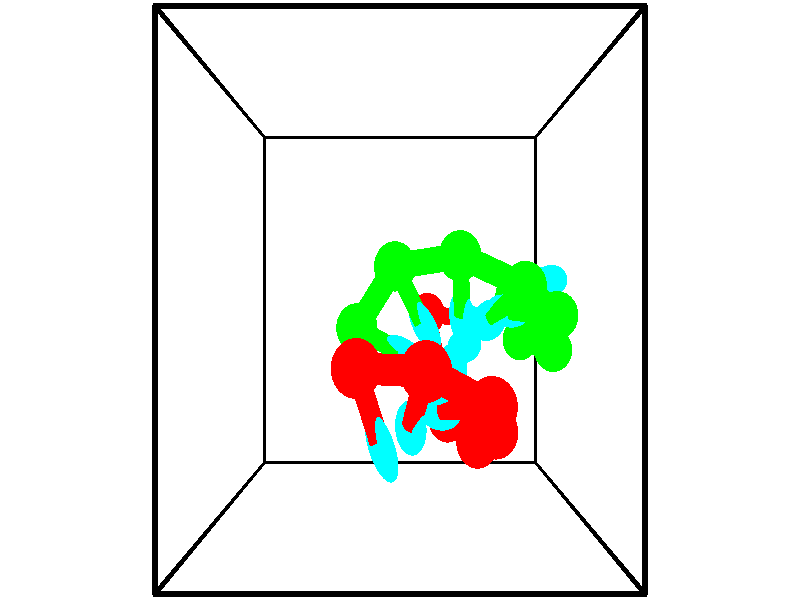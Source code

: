 // switches for output
#declare DRAW_BASES = 1; // possible values are 0, 1; only relevant for DNA ribbons
#declare DRAW_BASES_TYPE = 3; // possible values are 1, 2, 3; only relevant for DNA ribbons
#declare DRAW_FOG = 0; // set to 1 to enable fog

#include "colors.inc"

#include "transforms.inc"
background { rgb <1, 1, 1>}

#default {
   normal{
       ripples 0.25
       frequency 0.20
       turbulence 0.2
       lambda 5
   }
	finish {
		phong 0.1
		phong_size 40.
	}
}

// original window dimensions: 1024x640


// camera settings

camera {
	sky <-0, 1, 0>
	up <-0, 1, 0>
	right 1.6 * <1, 0, 0>
	location <2.5, 2.5, 11.1562>
	look_at <2.5, 2.5, 2.5>
	direction <0, 0, -8.6562>
	angle 67.0682
}


# declare cpy_camera_pos = <2.5, 2.5, 11.1562>;
# if (DRAW_FOG = 1)
fog {
	fog_type 2
	up vnormalize(cpy_camera_pos)
	color rgbt<1,1,1,0.3>
	distance 1e-5
	fog_alt 3e-3
	fog_offset 4
}
# end


// LIGHTS

# declare lum = 6;
global_settings {
	ambient_light rgb lum * <0.05, 0.05, 0.05>
	max_trace_level 15
}# declare cpy_direct_light_amount = 0.25;
light_source
{	1000 * <-1, -1, 1>,
	rgb lum * cpy_direct_light_amount
	parallel
}

light_source
{	1000 * <1, 1, -1>,
	rgb lum * cpy_direct_light_amount
	parallel
}

// strand 0

// nucleotide -1

// particle -1
sphere {
	<2.064762, 1.935185, 5.171135> 0.250000
	pigment { color rgbt <1,0,0,0> }
	no_shadow
}
cylinder {
	<2.208847, 1.562393, 5.187445>,  <2.295298, 1.338718, 5.197231>, 0.100000
	pigment { color rgbt <1,0,0,0> }
	no_shadow
}
cylinder {
	<2.208847, 1.562393, 5.187445>,  <2.064762, 1.935185, 5.171135>, 0.100000
	pigment { color rgbt <1,0,0,0> }
	no_shadow
}

// particle -1
sphere {
	<2.208847, 1.562393, 5.187445> 0.100000
	pigment { color rgbt <1,0,0,0> }
	no_shadow
}
sphere {
	0, 1
	scale<0.080000,0.200000,0.300000>
	matrix <0.741112, 0.259349, -0.619266,
		0.566568, 0.253286, 0.784122,
		0.360213, -0.931979, 0.040775,
		2.316911, 1.282799, 5.199677>
	pigment { color rgbt <0,1,1,0> }
	no_shadow
}
cylinder {
	<2.750185, 1.928716, 5.362806>,  <2.064762, 1.935185, 5.171135>, 0.130000
	pigment { color rgbt <1,0,0,0> }
	no_shadow
}

// nucleotide -1

// particle -1
sphere {
	<2.750185, 1.928716, 5.362806> 0.250000
	pigment { color rgbt <1,0,0,0> }
	no_shadow
}
cylinder {
	<2.668982, 1.624119, 5.116581>,  <2.620260, 1.441361, 4.968846>, 0.100000
	pigment { color rgbt <1,0,0,0> }
	no_shadow
}
cylinder {
	<2.668982, 1.624119, 5.116581>,  <2.750185, 1.928716, 5.362806>, 0.100000
	pigment { color rgbt <1,0,0,0> }
	no_shadow
}

// particle -1
sphere {
	<2.668982, 1.624119, 5.116581> 0.100000
	pigment { color rgbt <1,0,0,0> }
	no_shadow
}
sphere {
	0, 1
	scale<0.080000,0.200000,0.300000>
	matrix <0.700612, 0.326215, -0.634607,
		0.684054, -0.560100, 0.467287,
		-0.203007, -0.761492, -0.615562,
		2.608079, 1.395671, 4.931912>
	pigment { color rgbt <0,1,1,0> }
	no_shadow
}
cylinder {
	<3.416768, 1.618620, 5.156110>,  <2.750185, 1.928716, 5.362806>, 0.130000
	pigment { color rgbt <1,0,0,0> }
	no_shadow
}

// nucleotide -1

// particle -1
sphere {
	<3.416768, 1.618620, 5.156110> 0.250000
	pigment { color rgbt <1,0,0,0> }
	no_shadow
}
cylinder {
	<3.129208, 1.562347, 4.883820>,  <2.956671, 1.528584, 4.720445>, 0.100000
	pigment { color rgbt <1,0,0,0> }
	no_shadow
}
cylinder {
	<3.129208, 1.562347, 4.883820>,  <3.416768, 1.618620, 5.156110>, 0.100000
	pigment { color rgbt <1,0,0,0> }
	no_shadow
}

// particle -1
sphere {
	<3.129208, 1.562347, 4.883820> 0.100000
	pigment { color rgbt <1,0,0,0> }
	no_shadow
}
sphere {
	0, 1
	scale<0.080000,0.200000,0.300000>
	matrix <0.628264, 0.287528, -0.722919,
		0.297430, -0.947384, -0.118318,
		-0.718901, -0.140683, -0.680727,
		2.913537, 1.520143, 4.679602>
	pigment { color rgbt <0,1,1,0> }
	no_shadow
}
cylinder {
	<3.548789, 1.290491, 4.503047>,  <3.416768, 1.618620, 5.156110>, 0.130000
	pigment { color rgbt <1,0,0,0> }
	no_shadow
}

// nucleotide -1

// particle -1
sphere {
	<3.548789, 1.290491, 4.503047> 0.250000
	pigment { color rgbt <1,0,0,0> }
	no_shadow
}
cylinder {
	<3.257589, 1.540138, 4.389561>,  <3.082870, 1.689927, 4.321469>, 0.100000
	pigment { color rgbt <1,0,0,0> }
	no_shadow
}
cylinder {
	<3.257589, 1.540138, 4.389561>,  <3.548789, 1.290491, 4.503047>, 0.100000
	pigment { color rgbt <1,0,0,0> }
	no_shadow
}

// particle -1
sphere {
	<3.257589, 1.540138, 4.389561> 0.100000
	pigment { color rgbt <1,0,0,0> }
	no_shadow
}
sphere {
	0, 1
	scale<0.080000,0.200000,0.300000>
	matrix <0.477070, 0.163970, -0.863434,
		-0.492365, -0.763930, -0.417119,
		-0.727998, 0.624119, -0.283715,
		3.039190, 1.727374, 4.304446>
	pigment { color rgbt <0,1,1,0> }
	no_shadow
}
cylinder {
	<3.433707, 1.054167, 3.846626>,  <3.548789, 1.290491, 4.503047>, 0.130000
	pigment { color rgbt <1,0,0,0> }
	no_shadow
}

// nucleotide -1

// particle -1
sphere {
	<3.433707, 1.054167, 3.846626> 0.250000
	pigment { color rgbt <1,0,0,0> }
	no_shadow
}
cylinder {
	<3.261250, 1.413998, 3.874557>,  <3.157775, 1.629896, 3.891317>, 0.100000
	pigment { color rgbt <1,0,0,0> }
	no_shadow
}
cylinder {
	<3.261250, 1.413998, 3.874557>,  <3.433707, 1.054167, 3.846626>, 0.100000
	pigment { color rgbt <1,0,0,0> }
	no_shadow
}

// particle -1
sphere {
	<3.261250, 1.413998, 3.874557> 0.100000
	pigment { color rgbt <1,0,0,0> }
	no_shadow
}
sphere {
	0, 1
	scale<0.080000,0.200000,0.300000>
	matrix <0.459449, 0.285491, -0.841071,
		-0.776544, -0.330540, -0.536398,
		-0.431144, 0.899577, 0.069830,
		3.131906, 1.683871, 3.895506>
	pigment { color rgbt <0,1,1,0> }
	no_shadow
}
cylinder {
	<3.131583, 1.165571, 3.082736>,  <3.433707, 1.054167, 3.846626>, 0.130000
	pigment { color rgbt <1,0,0,0> }
	no_shadow
}

// nucleotide -1

// particle -1
sphere {
	<3.131583, 1.165571, 3.082736> 0.250000
	pigment { color rgbt <1,0,0,0> }
	no_shadow
}
cylinder {
	<3.153921, 1.512749, 3.280140>,  <3.167324, 1.721056, 3.398582>, 0.100000
	pigment { color rgbt <1,0,0,0> }
	no_shadow
}
cylinder {
	<3.153921, 1.512749, 3.280140>,  <3.131583, 1.165571, 3.082736>, 0.100000
	pigment { color rgbt <1,0,0,0> }
	no_shadow
}

// particle -1
sphere {
	<3.153921, 1.512749, 3.280140> 0.100000
	pigment { color rgbt <1,0,0,0> }
	no_shadow
}
sphere {
	0, 1
	scale<0.080000,0.200000,0.300000>
	matrix <0.456973, 0.417254, -0.785541,
		-0.887726, 0.269389, -0.373326,
		0.055844, 0.867945, 0.493511,
		3.170674, 1.773132, 3.428193>
	pigment { color rgbt <0,1,1,0> }
	no_shadow
}
cylinder {
	<3.024810, 1.651124, 2.591218>,  <3.131583, 1.165571, 3.082736>, 0.130000
	pigment { color rgbt <1,0,0,0> }
	no_shadow
}

// nucleotide -1

// particle -1
sphere {
	<3.024810, 1.651124, 2.591218> 0.250000
	pigment { color rgbt <1,0,0,0> }
	no_shadow
}
cylinder {
	<3.212408, 1.841614, 2.888742>,  <3.324967, 1.955908, 3.067257>, 0.100000
	pigment { color rgbt <1,0,0,0> }
	no_shadow
}
cylinder {
	<3.212408, 1.841614, 2.888742>,  <3.024810, 1.651124, 2.591218>, 0.100000
	pigment { color rgbt <1,0,0,0> }
	no_shadow
}

// particle -1
sphere {
	<3.212408, 1.841614, 2.888742> 0.100000
	pigment { color rgbt <1,0,0,0> }
	no_shadow
}
sphere {
	0, 1
	scale<0.080000,0.200000,0.300000>
	matrix <0.450397, 0.595478, -0.665243,
		-0.759728, 0.647006, 0.064786,
		0.468995, 0.476224, 0.743811,
		3.353106, 1.984481, 3.111886>
	pigment { color rgbt <0,1,1,0> }
	no_shadow
}
cylinder {
	<2.888520, 2.334044, 2.538073>,  <3.024810, 1.651124, 2.591218>, 0.130000
	pigment { color rgbt <1,0,0,0> }
	no_shadow
}

// nucleotide -1

// particle -1
sphere {
	<2.888520, 2.334044, 2.538073> 0.250000
	pigment { color rgbt <1,0,0,0> }
	no_shadow
}
cylinder {
	<3.227417, 2.304977, 2.748558>,  <3.430755, 2.287538, 2.874849>, 0.100000
	pigment { color rgbt <1,0,0,0> }
	no_shadow
}
cylinder {
	<3.227417, 2.304977, 2.748558>,  <2.888520, 2.334044, 2.538073>, 0.100000
	pigment { color rgbt <1,0,0,0> }
	no_shadow
}

// particle -1
sphere {
	<3.227417, 2.304977, 2.748558> 0.100000
	pigment { color rgbt <1,0,0,0> }
	no_shadow
}
sphere {
	0, 1
	scale<0.080000,0.200000,0.300000>
	matrix <0.428615, 0.678691, -0.596379,
		-0.313799, 0.730820, 0.606161,
		0.847242, -0.072666, 0.526213,
		3.481590, 2.283178, 2.906422>
	pigment { color rgbt <0,1,1,0> }
	no_shadow
}
// strand 1

// nucleotide -1

// particle -1
sphere {
	<4.231244, 2.572876, 1.811372> 0.250000
	pigment { color rgbt <0,1,0,0> }
	no_shadow
}
cylinder {
	<4.488861, 2.659300, 2.104910>,  <4.643431, 2.711154, 2.281033>, 0.100000
	pigment { color rgbt <0,1,0,0> }
	no_shadow
}
cylinder {
	<4.488861, 2.659300, 2.104910>,  <4.231244, 2.572876, 1.811372>, 0.100000
	pigment { color rgbt <0,1,0,0> }
	no_shadow
}

// particle -1
sphere {
	<4.488861, 2.659300, 2.104910> 0.100000
	pigment { color rgbt <0,1,0,0> }
	no_shadow
}
sphere {
	0, 1
	scale<0.080000,0.200000,0.300000>
	matrix <-0.686954, -0.258755, 0.679073,
		0.336607, -0.941469, -0.018226,
		0.644042, 0.216060, 0.733844,
		4.682074, 2.724118, 2.325063>
	pigment { color rgbt <0,1,1,0> }
	no_shadow
}
cylinder {
	<4.260028, 2.012832, 2.294668>,  <4.231244, 2.572876, 1.811372>, 0.130000
	pigment { color rgbt <0,1,0,0> }
	no_shadow
}

// nucleotide -1

// particle -1
sphere {
	<4.260028, 2.012832, 2.294668> 0.250000
	pigment { color rgbt <0,1,0,0> }
	no_shadow
}
cylinder {
	<4.364754, 2.354708, 2.473982>,  <4.427589, 2.559833, 2.581570>, 0.100000
	pigment { color rgbt <0,1,0,0> }
	no_shadow
}
cylinder {
	<4.364754, 2.354708, 2.473982>,  <4.260028, 2.012832, 2.294668>, 0.100000
	pigment { color rgbt <0,1,0,0> }
	no_shadow
}

// particle -1
sphere {
	<4.364754, 2.354708, 2.473982> 0.100000
	pigment { color rgbt <0,1,0,0> }
	no_shadow
}
sphere {
	0, 1
	scale<0.080000,0.200000,0.300000>
	matrix <-0.576089, -0.234264, 0.783098,
		0.774322, -0.463278, 0.431043,
		0.261814, 0.854689, 0.448285,
		4.443298, 2.611115, 2.608467>
	pigment { color rgbt <0,1,1,0> }
	no_shadow
}
cylinder {
	<4.559187, 1.943304, 3.024518>,  <4.260028, 2.012832, 2.294668>, 0.130000
	pigment { color rgbt <0,1,0,0> }
	no_shadow
}

// nucleotide -1

// particle -1
sphere {
	<4.559187, 1.943304, 3.024518> 0.250000
	pigment { color rgbt <0,1,0,0> }
	no_shadow
}
cylinder {
	<4.330666, 2.267771, 2.974524>,  <4.193553, 2.462451, 2.944527>, 0.100000
	pigment { color rgbt <0,1,0,0> }
	no_shadow
}
cylinder {
	<4.330666, 2.267771, 2.974524>,  <4.559187, 1.943304, 3.024518>, 0.100000
	pigment { color rgbt <0,1,0,0> }
	no_shadow
}

// particle -1
sphere {
	<4.330666, 2.267771, 2.974524> 0.100000
	pigment { color rgbt <0,1,0,0> }
	no_shadow
}
sphere {
	0, 1
	scale<0.080000,0.200000,0.300000>
	matrix <-0.600843, -0.309618, 0.736970,
		0.559107, 0.496131, 0.664269,
		-0.571303, 0.811166, -0.124987,
		4.159275, 2.511121, 2.937027>
	pigment { color rgbt <0,1,1,0> }
	no_shadow
}
cylinder {
	<4.449294, 2.342390, 3.676714>,  <4.559187, 1.943304, 3.024518>, 0.130000
	pigment { color rgbt <0,1,0,0> }
	no_shadow
}

// nucleotide -1

// particle -1
sphere {
	<4.449294, 2.342390, 3.676714> 0.250000
	pigment { color rgbt <0,1,0,0> }
	no_shadow
}
cylinder {
	<4.135513, 2.362991, 3.429496>,  <3.947245, 2.375352, 3.281165>, 0.100000
	pigment { color rgbt <0,1,0,0> }
	no_shadow
}
cylinder {
	<4.135513, 2.362991, 3.429496>,  <4.449294, 2.342390, 3.676714>, 0.100000
	pigment { color rgbt <0,1,0,0> }
	no_shadow
}

// particle -1
sphere {
	<4.135513, 2.362991, 3.429496> 0.100000
	pigment { color rgbt <0,1,0,0> }
	no_shadow
}
sphere {
	0, 1
	scale<0.080000,0.200000,0.300000>
	matrix <-0.568072, -0.459540, 0.682727,
		-0.248854, 0.886662, 0.389746,
		-0.784452, 0.051504, -0.618047,
		3.900177, 2.378443, 3.244082>
	pigment { color rgbt <0,1,1,0> }
	no_shadow
}
cylinder {
	<3.975455, 2.634362, 4.038739>,  <4.449294, 2.342390, 3.676714>, 0.130000
	pigment { color rgbt <0,1,0,0> }
	no_shadow
}

// nucleotide -1

// particle -1
sphere {
	<3.975455, 2.634362, 4.038739> 0.250000
	pigment { color rgbt <0,1,0,0> }
	no_shadow
}
cylinder {
	<3.771988, 2.434473, 3.758302>,  <3.649908, 2.314539, 3.590039>, 0.100000
	pigment { color rgbt <0,1,0,0> }
	no_shadow
}
cylinder {
	<3.771988, 2.434473, 3.758302>,  <3.975455, 2.634362, 4.038739>, 0.100000
	pigment { color rgbt <0,1,0,0> }
	no_shadow
}

// particle -1
sphere {
	<3.771988, 2.434473, 3.758302> 0.100000
	pigment { color rgbt <0,1,0,0> }
	no_shadow
}
sphere {
	0, 1
	scale<0.080000,0.200000,0.300000>
	matrix <-0.648356, -0.313445, 0.693820,
		-0.566473, 0.807483, -0.164560,
		-0.508668, -0.499724, -0.701094,
		3.619388, 2.284556, 3.547973>
	pigment { color rgbt <0,1,1,0> }
	no_shadow
}
cylinder {
	<3.203486, 2.930805, 4.082055>,  <3.975455, 2.634362, 4.038739>, 0.130000
	pigment { color rgbt <0,1,0,0> }
	no_shadow
}

// nucleotide -1

// particle -1
sphere {
	<3.203486, 2.930805, 4.082055> 0.250000
	pigment { color rgbt <0,1,0,0> }
	no_shadow
}
cylinder {
	<3.238033, 2.571856, 3.908959>,  <3.258762, 2.356486, 3.805102>, 0.100000
	pigment { color rgbt <0,1,0,0> }
	no_shadow
}
cylinder {
	<3.238033, 2.571856, 3.908959>,  <3.203486, 2.930805, 4.082055>, 0.100000
	pigment { color rgbt <0,1,0,0> }
	no_shadow
}

// particle -1
sphere {
	<3.238033, 2.571856, 3.908959> 0.100000
	pigment { color rgbt <0,1,0,0> }
	no_shadow
}
sphere {
	0, 1
	scale<0.080000,0.200000,0.300000>
	matrix <-0.690959, -0.366872, 0.622880,
		-0.717716, 0.245207, -0.651735,
		0.086369, -0.897373, -0.432738,
		3.263944, 2.302644, 3.779138>
	pigment { color rgbt <0,1,1,0> }
	no_shadow
}
cylinder {
	<2.440125, 2.834149, 3.943457>,  <3.203486, 2.930805, 4.082055>, 0.130000
	pigment { color rgbt <0,1,0,0> }
	no_shadow
}

// nucleotide -1

// particle -1
sphere {
	<2.440125, 2.834149, 3.943457> 0.250000
	pigment { color rgbt <0,1,0,0> }
	no_shadow
}
cylinder {
	<2.643764, 2.490690, 3.919647>,  <2.765948, 2.284615, 3.905361>, 0.100000
	pigment { color rgbt <0,1,0,0> }
	no_shadow
}
cylinder {
	<2.643764, 2.490690, 3.919647>,  <2.440125, 2.834149, 3.943457>, 0.100000
	pigment { color rgbt <0,1,0,0> }
	no_shadow
}

// particle -1
sphere {
	<2.643764, 2.490690, 3.919647> 0.100000
	pigment { color rgbt <0,1,0,0> }
	no_shadow
}
sphere {
	0, 1
	scale<0.080000,0.200000,0.300000>
	matrix <-0.688176, -0.447611, 0.571015,
		-0.516945, -0.249738, -0.818778,
		0.509099, -0.858648, -0.059526,
		2.796494, 2.233096, 3.901790>
	pigment { color rgbt <0,1,1,0> }
	no_shadow
}
cylinder {
	<1.975507, 2.217340, 3.810741>,  <2.440125, 2.834149, 3.943457>, 0.130000
	pigment { color rgbt <0,1,0,0> }
	no_shadow
}

// nucleotide -1

// particle -1
sphere {
	<1.975507, 2.217340, 3.810741> 0.250000
	pigment { color rgbt <0,1,0,0> }
	no_shadow
}
cylinder {
	<2.310207, 2.071733, 3.974369>,  <2.511028, 1.984369, 4.072546>, 0.100000
	pigment { color rgbt <0,1,0,0> }
	no_shadow
}
cylinder {
	<2.310207, 2.071733, 3.974369>,  <1.975507, 2.217340, 3.810741>, 0.100000
	pigment { color rgbt <0,1,0,0> }
	no_shadow
}

// particle -1
sphere {
	<2.310207, 2.071733, 3.974369> 0.100000
	pigment { color rgbt <0,1,0,0> }
	no_shadow
}
sphere {
	0, 1
	scale<0.080000,0.200000,0.300000>
	matrix <-0.545652, -0.491605, 0.678667,
		-0.045945, -0.791085, -0.609978,
		0.836752, -0.364017, 0.409070,
		2.561233, 1.962528, 4.097090>
	pigment { color rgbt <0,1,1,0> }
	no_shadow
}
// box output
cylinder {
	<0.000000, 0.000000, 0.000000>,  <5.000000, 0.000000, 0.000000>, 0.025000
	pigment { color rgbt <0,0,0,0> }
	no_shadow
}
cylinder {
	<0.000000, 0.000000, 0.000000>,  <0.000000, 5.000000, 0.000000>, 0.025000
	pigment { color rgbt <0,0,0,0> }
	no_shadow
}
cylinder {
	<0.000000, 0.000000, 0.000000>,  <0.000000, 0.000000, 5.000000>, 0.025000
	pigment { color rgbt <0,0,0,0> }
	no_shadow
}
cylinder {
	<5.000000, 5.000000, 5.000000>,  <0.000000, 5.000000, 5.000000>, 0.025000
	pigment { color rgbt <0,0,0,0> }
	no_shadow
}
cylinder {
	<5.000000, 5.000000, 5.000000>,  <5.000000, 0.000000, 5.000000>, 0.025000
	pigment { color rgbt <0,0,0,0> }
	no_shadow
}
cylinder {
	<5.000000, 5.000000, 5.000000>,  <5.000000, 5.000000, 0.000000>, 0.025000
	pigment { color rgbt <0,0,0,0> }
	no_shadow
}
cylinder {
	<0.000000, 0.000000, 5.000000>,  <0.000000, 5.000000, 5.000000>, 0.025000
	pigment { color rgbt <0,0,0,0> }
	no_shadow
}
cylinder {
	<0.000000, 0.000000, 5.000000>,  <5.000000, 0.000000, 5.000000>, 0.025000
	pigment { color rgbt <0,0,0,0> }
	no_shadow
}
cylinder {
	<5.000000, 5.000000, 0.000000>,  <0.000000, 5.000000, 0.000000>, 0.025000
	pigment { color rgbt <0,0,0,0> }
	no_shadow
}
cylinder {
	<5.000000, 5.000000, 0.000000>,  <5.000000, 0.000000, 0.000000>, 0.025000
	pigment { color rgbt <0,0,0,0> }
	no_shadow
}
cylinder {
	<5.000000, 0.000000, 5.000000>,  <5.000000, 0.000000, 0.000000>, 0.025000
	pigment { color rgbt <0,0,0,0> }
	no_shadow
}
cylinder {
	<0.000000, 5.000000, 0.000000>,  <0.000000, 5.000000, 5.000000>, 0.025000
	pigment { color rgbt <0,0,0,0> }
	no_shadow
}
// end of box output
